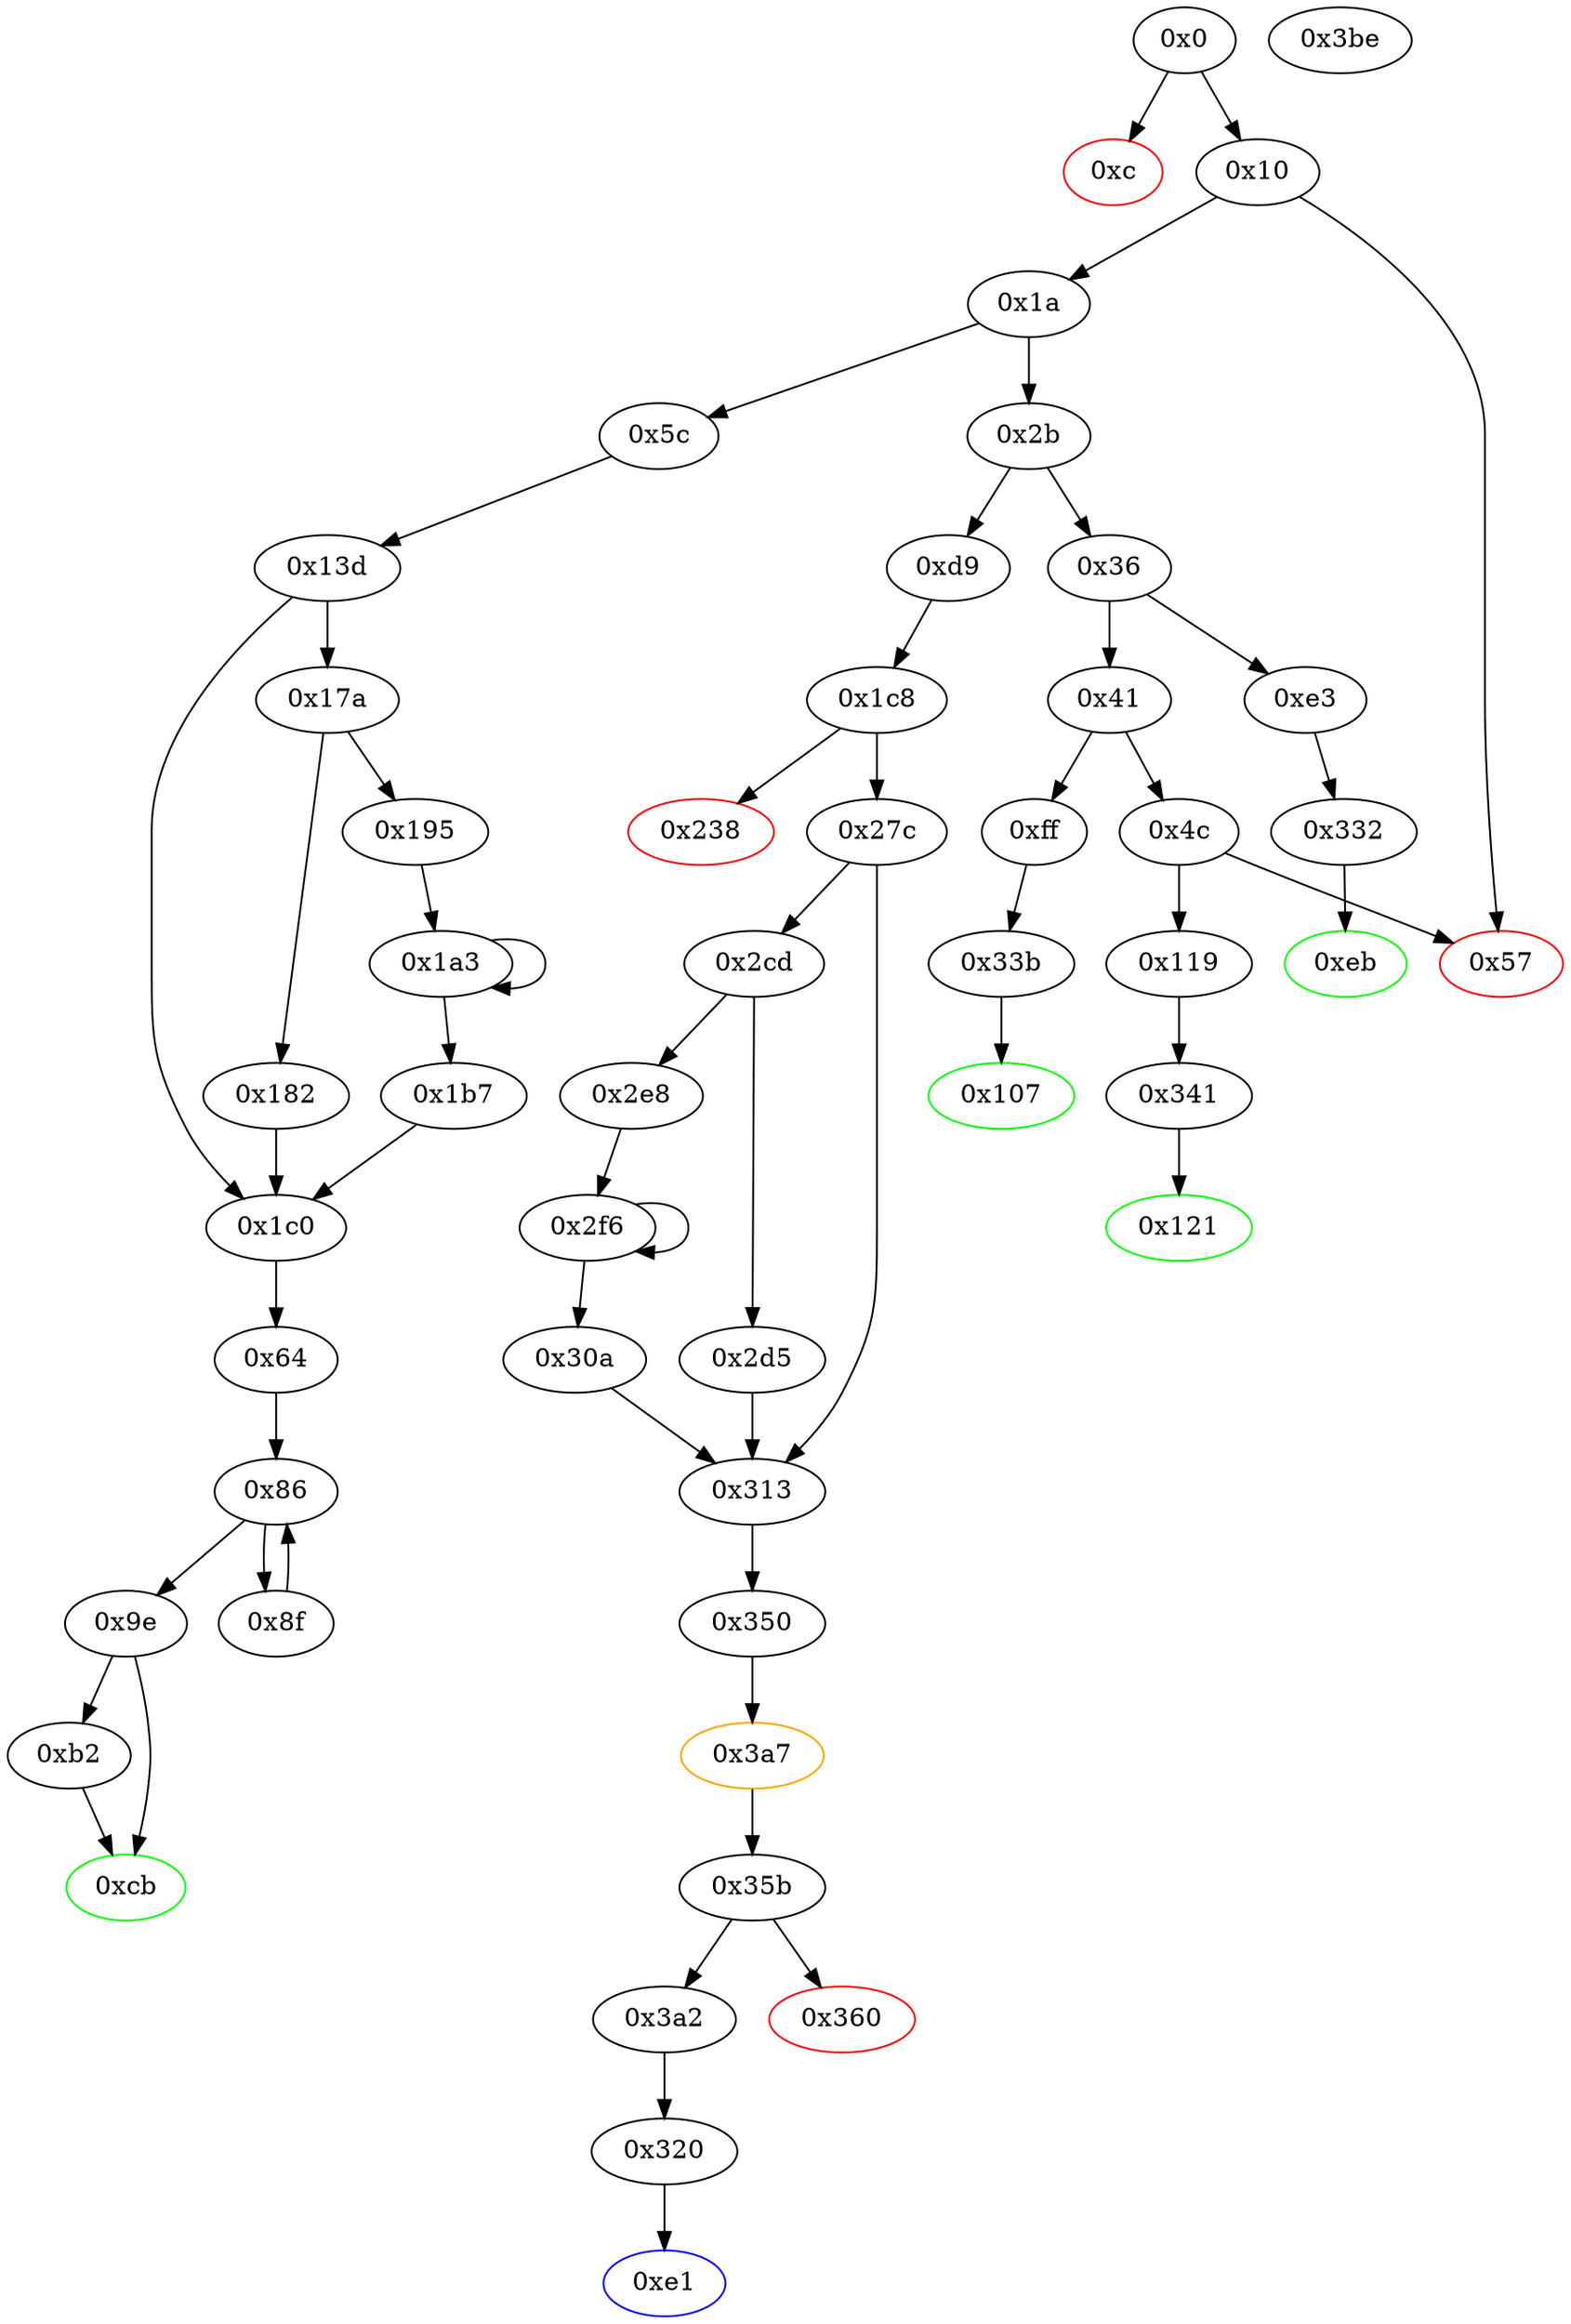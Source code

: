 digraph "" {
"0xe1" [color=blue, fillcolor=white, id="0xe1", style=filled, tooltip="Block 0xe1\n[0xe1:0xe2]\n---\nPredecessors: [0x320]\nSuccessors: []\n---\n0xe1 JUMPDEST\n0xe2 STOP\n---\n0xe1: JUMPDEST \n0xe2: STOP \n---\nEntry stack: [V13]\nStack pops: 0\nStack additions: []\nExit stack: [V13]\n\nDef sites:\nV13: {0x1a.0x1f}\n"];
"0x57" [color=red, fillcolor=white, id="0x57", style=filled, tooltip="Block 0x57\n[0x57:0x5b]\n---\nPredecessors: [0x10, 0x4c]\nSuccessors: []\n---\n0x57 JUMPDEST\n0x58 PUSH1 0x0\n0x5a DUP1\n0x5b REVERT\n---\n0x57: JUMPDEST \n0x58: V29 = 0x0\n0x5b: REVERT 0x0 0x0\n---\nEntry stack: [V13]\nStack pops: 0\nStack additions: []\nExit stack: [V13]\n\nDef sites:\nV13: {0x1a.0x1f}\n"];
"0xe3" [fillcolor=white, id="0xe3", style=filled, tooltip="Block 0xe3\n[0xe3:0xea]\n---\nPredecessors: [0x36]\nSuccessors: [0x332]\n---\n0xe3 JUMPDEST\n0xe4 PUSH2 0xeb\n0xe7 PUSH2 0x332\n0xea JUMP\n---\n0xe3: JUMPDEST \n0xe4: V72 = 0xeb\n0xe7: V73 = 0x332\n0xea: JUMP 0x332\n---\nEntry stack: [V13]\nStack pops: 0\nStack additions: [0xeb]\nExit stack: [V13, 0xeb]\n\nDef sites:\nV13: {0x1a.0x1f}\n"];
"0x35b" [fillcolor=white, id="0x35b", style=filled, tooltip="Block 0x35b\n[0x35b:0x35f]\n---\nPredecessors: [0x3a7]\nSuccessors: [0x360, 0x3a2]\n---\n0x35b JUMPDEST\n0x35c PUSH2 0x3a2\n0x35f JUMPI\n---\n0x35b: JUMPDEST \n0x35c: V299 = 0x3a2\n0x35f: JUMPI 0x3a2 V326\n---\nEntry stack: [V13, 0xe1, V162, V164, V156, 0x320, V243, V219, V274, V326]\nStack pops: 1\nStack additions: []\nExit stack: [V13, 0xe1, V162, V164, V156, 0x320, V243, V219, V274]\n\nDef sites:\nV13: {0x1a.0x1f}\n0xe1: {0xd9.0xda}\nV162: {0x1c8.0x1e1}\nV164: {0x1c8.0x1e5}\nV156: {0x1c8.0x1cd}\n0x320: {0x27c.0x2b1}\nV243: {0x27c.0x2bd}\nV219: {0x27c.0x287}\nV274: {0x313.0x31b}\nV326: {0x3a7.0x3b6}\n"];
"0x238" [color=red, fillcolor=white, id="0x238", style=filled, tooltip="Block 0x238\n[0x238:0x27b]\n---\nPredecessors: [0x1c8]\nSuccessors: []\n---\n0x238 PUSH1 0x40\n0x23a DUP1\n0x23b MLOAD\n0x23c PUSH3 0x461bcd\n0x240 PUSH1 0xe5\n0x242 SHL\n0x243 DUP2\n0x244 MSTORE\n0x245 PUSH1 0x20\n0x247 PUSH1 0x4\n0x249 DUP3\n0x24a ADD\n0x24b MSTORE\n0x24c PUSH1 0x15\n0x24e PUSH1 0x24\n0x250 DUP3\n0x251 ADD\n0x252 MSTORE\n0x253 PUSH21 0x191ccb5cdc195b1b0b585b1c9958591e4b58d85cdd\n0x269 PUSH1 0x5a\n0x26b SHL\n0x26c PUSH1 0x44\n0x26e DUP3\n0x26f ADD\n0x270 MSTORE\n0x271 SWAP1\n0x272 MLOAD\n0x273 SWAP1\n0x274 DUP2\n0x275 SWAP1\n0x276 SUB\n0x277 PUSH1 0x64\n0x279 ADD\n0x27a SWAP1\n0x27b REVERT\n---\n0x238: V194 = 0x40\n0x23b: V195 = M[0x40]\n0x23c: V196 = 0x461bcd\n0x240: V197 = 0xe5\n0x242: V198 = SHL 0xe5 0x461bcd\n0x244: M[V195] = 0x8c379a000000000000000000000000000000000000000000000000000000000\n0x245: V199 = 0x20\n0x247: V200 = 0x4\n0x24a: V201 = ADD V195 0x4\n0x24b: M[V201] = 0x20\n0x24c: V202 = 0x15\n0x24e: V203 = 0x24\n0x251: V204 = ADD V195 0x24\n0x252: M[V204] = 0x15\n0x253: V205 = 0x191ccb5cdc195b1b0b585b1c9958591e4b58d85cdd\n0x269: V206 = 0x5a\n0x26b: V207 = SHL 0x5a 0x191ccb5cdc195b1b0b585b1c9958591e4b58d85cdd\n0x26c: V208 = 0x44\n0x26f: V209 = ADD V195 0x44\n0x270: M[V209] = 0x64732d7370656c6c2d616c72656164792d636173740000000000000000000000\n0x272: V210 = M[0x40]\n0x276: V211 = SUB V195 V210\n0x277: V212 = 0x64\n0x279: V213 = ADD 0x64 V211\n0x27b: REVERT V210 V213\n---\nEntry stack: [V13, 0xe1, V162, V164, V156]\nStack pops: 0\nStack additions: []\nExit stack: [V13, 0xe1, V162, V164, V156]\n\nDef sites:\nV13: {0x1a.0x1f}\n0xe1: {0xd9.0xda}\nV162: {0x1c8.0x1e1}\nV164: {0x1c8.0x1e5}\nV156: {0x1c8.0x1cd}\n"];
"0x36" [fillcolor=white, id="0x36", style=filled, tooltip="Block 0x36\n[0x36:0x40]\n---\nPredecessors: [0x2b]\nSuccessors: [0x41, 0xe3]\n---\n0x36 DUP1\n0x37 PUSH4 0xae8421e1\n0x3c EQ\n0x3d PUSH2 0xe3\n0x40 JUMPI\n---\n0x37: V20 = 0xae8421e1\n0x3c: V21 = EQ 0xae8421e1 V13\n0x3d: V22 = 0xe3\n0x40: JUMPI 0xe3 V21\n---\nEntry stack: [V13]\nStack pops: 1\nStack additions: [S0]\nExit stack: [V13]\n\nDef sites:\nV13: {0x1a.0x1f}\n"];
"0x195" [fillcolor=white, id="0x195", style=filled, tooltip="Block 0x195\n[0x195:0x1a2]\n---\nPredecessors: [0x17a]\nSuccessors: [0x1a3]\n---\n0x195 JUMPDEST\n0x196 DUP3\n0x197 ADD\n0x198 SWAP2\n0x199 SWAP1\n0x19a PUSH1 0x0\n0x19c MSTORE\n0x19d PUSH1 0x20\n0x19f PUSH1 0x0\n0x1a1 SHA3\n0x1a2 SWAP1\n---\n0x195: JUMPDEST \n0x197: V138 = ADD V125 V118\n0x19a: V139 = 0x0\n0x19c: M[0x0] = 0x2\n0x19d: V140 = 0x20\n0x19f: V141 = 0x0\n0x1a1: V142 = SHA3 0x0 0x20\n---\nEntry stack: [V13, 0x64, V107, 0x2, V118, V125, 0x2, V118]\nStack pops: 3\nStack additions: [V138, V142, S2]\nExit stack: [V13, 0x64, V107, 0x2, V118, V138, V142, V125]\n\nDef sites:\nV13: {0x1a.0x1f}\n0x64: {0x5c.0x5d}\nV107: {0x13d.0x145}\n0x2: {0x13d.0x13e}\nV118: {0x13d.0x15a}\nV125: {0x13d.0x171}\n0x2: {0x13d.0x13e}\nV118: {0x13d.0x15a}\n"];
"0x3a2" [fillcolor=white, id="0x3a2", style=filled, tooltip="Block 0x3a2\n[0x3a2:0x3a6]\n---\nPredecessors: [0x35b]\nSuccessors: [0x320]\n---\n0x3a2 JUMPDEST\n0x3a3 POP\n0x3a4 POP\n0x3a5 POP\n0x3a6 JUMP\n---\n0x3a2: JUMPDEST \n0x3a6: JUMP 0x320\n---\nEntry stack: [V13, 0xe1, V162, V164, V156, 0x320, V243, V219, V274]\nStack pops: 4\nStack additions: []\nExit stack: [V13, 0xe1, V162, V164, V156]\n\nDef sites:\nV13: {0x1a.0x1f}\n0xe1: {0xd9.0xda}\nV162: {0x1c8.0x1e1}\nV164: {0x1c8.0x1e5}\nV156: {0x1c8.0x1cd}\n0x320: {0x27c.0x2b1}\nV243: {0x27c.0x2bd}\nV219: {0x27c.0x287}\nV274: {0x313.0x31b}\n"];
"0x3be" [fillcolor=white, id="0x3be", style=filled, tooltip="Block 0x3be\n[0x3be:0x3f2]\n---\nPredecessors: []\nSuccessors: []\n---\n0x3be INVALID\n0x3bf LOG2\n0x3c0 PUSH6 0x627a7a723158\n0x3c7 SHA3\n0x3c8 PUSH30 0x6a90177c45376ceb60e59fb4429bb232dc18993b603a5eb88fa709790807\n0x3e7 MISSING 0xc1\n0x3e8 PUSH5 0x736f6c6343\n0x3ee STOP\n0x3ef SDIV\n0x3f0 SIGNEXTEND\n0x3f1 STOP\n0x3f2 ORIGIN\n---\n0x3be: INVALID \n0x3bf: LOG S0 S1 S2 S3\n0x3c0: V327 = 0x627a7a723158\n0x3c7: V328 = SHA3 0x627a7a723158 S4\n0x3c8: V329 = 0x6a90177c45376ceb60e59fb4429bb232dc18993b603a5eb88fa709790807\n0x3e7: MISSING 0xc1\n0x3e8: V330 = 0x736f6c6343\n0x3ee: STOP \n0x3ef: V331 = SDIV S0 S1\n0x3f0: V332 = SIGNEXTEND V331 S2\n0x3f1: STOP \n0x3f2: V333 = ORIGIN\n---\nEntry stack: []\nStack pops: 0\nStack additions: [0x6a90177c45376ceb60e59fb4429bb232dc18993b603a5eb88fa709790807, V328, 0x736f6c6343, V332, V333]\nExit stack: []\n\nDef sites:\n"];
"0x1c8" [fillcolor=white, id="0x1c8", style=filled, tooltip="Block 0x1c8\n[0x1c8:0x237]\n---\nPredecessors: [0xd9]\nSuccessors: [0x238, 0x27c]\n---\n0x1c8 JUMPDEST\n0x1c9 PUSH1 0x40\n0x1cb DUP1\n0x1cc MLOAD\n0x1cd CALLVALUE\n0x1ce DUP1\n0x1cf DUP3\n0x1d0 MSTORE\n0x1d1 PUSH1 0x20\n0x1d3 DUP3\n0x1d4 ADD\n0x1d5 DUP4\n0x1d6 DUP2\n0x1d7 MSTORE\n0x1d8 CALLDATASIZE\n0x1d9 SWAP4\n0x1da DUP4\n0x1db ADD\n0x1dc DUP5\n0x1dd SWAP1\n0x1de MSTORE\n0x1df PUSH1 0x4\n0x1e1 CALLDATALOAD\n0x1e2 SWAP4\n0x1e3 PUSH1 0x24\n0x1e5 CALLDATALOAD\n0x1e6 SWAP4\n0x1e7 DUP5\n0x1e8 SWAP3\n0x1e9 DUP7\n0x1ea SWAP3\n0x1eb CALLER\n0x1ec SWAP3\n0x1ed PUSH1 0x0\n0x1ef DUP1\n0x1f0 CALLDATALOAD\n0x1f1 PUSH1 0x1\n0x1f3 PUSH1 0x1\n0x1f5 PUSH1 0xe0\n0x1f7 SHL\n0x1f8 SUB\n0x1f9 NOT\n0x1fa AND\n0x1fb SWAP4\n0x1fc DUP9\n0x1fd SWAP4\n0x1fe SWAP2\n0x1ff SWAP3\n0x200 SWAP1\n0x201 PUSH1 0x60\n0x203 DUP3\n0x204 ADD\n0x205 DUP5\n0x206 DUP5\n0x207 DUP1\n0x208 DUP3\n0x209 DUP5\n0x20a CALLDATACOPY\n0x20b PUSH1 0x0\n0x20d DUP4\n0x20e DUP3\n0x20f ADD\n0x210 MSTORE\n0x211 PUSH1 0x40\n0x213 MLOAD\n0x214 PUSH1 0x1f\n0x216 SWAP1\n0x217 SWAP2\n0x218 ADD\n0x219 PUSH1 0x1f\n0x21b NOT\n0x21c AND\n0x21d SWAP1\n0x21e SWAP3\n0x21f ADD\n0x220 DUP3\n0x221 SWAP1\n0x222 SUB\n0x223 SWAP7\n0x224 POP\n0x225 SWAP1\n0x226 SWAP5\n0x227 POP\n0x228 POP\n0x229 POP\n0x22a POP\n0x22b POP\n0x22c LOG4\n0x22d PUSH1 0x3\n0x22f SLOAD\n0x230 PUSH1 0xff\n0x232 AND\n0x233 ISZERO\n0x234 PUSH2 0x27c\n0x237 JUMPI\n---\n0x1c8: JUMPDEST \n0x1c9: V154 = 0x40\n0x1cc: V155 = M[0x40]\n0x1cd: V156 = CALLVALUE\n0x1d0: M[V155] = V156\n0x1d1: V157 = 0x20\n0x1d4: V158 = ADD V155 0x20\n0x1d7: M[V158] = 0x40\n0x1d8: V159 = CALLDATASIZE\n0x1db: V160 = ADD V155 0x40\n0x1de: M[V160] = V159\n0x1df: V161 = 0x4\n0x1e1: V162 = CALLDATALOAD 0x4\n0x1e3: V163 = 0x24\n0x1e5: V164 = CALLDATALOAD 0x24\n0x1eb: V165 = CALLER\n0x1ed: V166 = 0x0\n0x1f0: V167 = CALLDATALOAD 0x0\n0x1f1: V168 = 0x1\n0x1f3: V169 = 0x1\n0x1f5: V170 = 0xe0\n0x1f7: V171 = SHL 0xe0 0x1\n0x1f8: V172 = SUB 0x100000000000000000000000000000000000000000000000000000000 0x1\n0x1f9: V173 = NOT 0xffffffffffffffffffffffffffffffffffffffffffffffffffffffff\n0x1fa: V174 = AND 0xffffffff00000000000000000000000000000000000000000000000000000000 V167\n0x201: V175 = 0x60\n0x204: V176 = ADD V155 0x60\n0x20a: CALLDATACOPY V176 0x0 V159\n0x20b: V177 = 0x0\n0x20f: V178 = ADD V159 V176\n0x210: M[V178] = 0x0\n0x211: V179 = 0x40\n0x213: V180 = M[0x40]\n0x214: V181 = 0x1f\n0x218: V182 = ADD V159 0x1f\n0x219: V183 = 0x1f\n0x21b: V184 = NOT 0x1f\n0x21c: V185 = AND 0xffffffffffffffffffffffffffffffffffffffffffffffffffffffffffffffe0 V182\n0x21f: V186 = ADD V176 V185\n0x222: V187 = SUB V186 V180\n0x22c: LOG V180 V187 V174 V165 V162 V164\n0x22d: V188 = 0x3\n0x22f: V189 = S[0x3]\n0x230: V190 = 0xff\n0x232: V191 = AND 0xff V189\n0x233: V192 = ISZERO V191\n0x234: V193 = 0x27c\n0x237: JUMPI 0x27c V192\n---\nEntry stack: [V13, 0xe1]\nStack pops: 0\nStack additions: [V162, V164, V156]\nExit stack: [V13, 0xe1, V162, V164, V156]\n\nDef sites:\nV13: {0x1a.0x1f}\n0xe1: {0xd9.0xda}\n"];
"0x4c" [fillcolor=white, id="0x4c", style=filled, tooltip="Block 0x4c\n[0x4c:0x56]\n---\nPredecessors: [0x41]\nSuccessors: [0x57, 0x119]\n---\n0x4c DUP1\n0x4d PUSH4 0xc5c0db08\n0x52 EQ\n0x53 PUSH2 0x119\n0x56 JUMPI\n---\n0x4d: V26 = 0xc5c0db08\n0x52: V27 = EQ 0xc5c0db08 V13\n0x53: V28 = 0x119\n0x56: JUMPI 0x119 V27\n---\nEntry stack: [V13]\nStack pops: 1\nStack additions: [S0]\nExit stack: [V13]\n\nDef sites:\nV13: {0x1a.0x1f}\n"];
"0x2b" [fillcolor=white, id="0x2b", style=filled, tooltip="Block 0x2b\n[0x2b:0x35]\n---\nPredecessors: [0x1a]\nSuccessors: [0x36, 0xd9]\n---\n0x2b DUP1\n0x2c PUSH4 0x96d373e5\n0x31 EQ\n0x32 PUSH2 0xd9\n0x35 JUMPI\n---\n0x2c: V17 = 0x96d373e5\n0x31: V18 = EQ 0x96d373e5 V13\n0x32: V19 = 0xd9\n0x35: JUMPI 0xd9 V18\n---\nEntry stack: [V13]\nStack pops: 1\nStack additions: [S0]\nExit stack: [V13]\n\nDef sites:\nV13: {0x1a.0x1f}\n"];
"0x9e" [fillcolor=white, id="0x9e", style=filled, tooltip="Block 0x9e\n[0x9e:0xb1]\n---\nPredecessors: [0x86]\nSuccessors: [0xb2, 0xcb]\n---\n0x9e JUMPDEST\n0x9f POP\n0xa0 POP\n0xa1 POP\n0xa2 POP\n0xa3 SWAP1\n0xa4 POP\n0xa5 SWAP1\n0xa6 DUP2\n0xa7 ADD\n0xa8 SWAP1\n0xa9 PUSH1 0x1f\n0xab AND\n0xac DUP1\n0xad ISZERO\n0xae PUSH2 0xcb\n0xb1 JUMPI\n---\n0x9e: JUMPDEST \n0xa7: V50 = ADD V37 V38\n0xa9: V51 = 0x1f\n0xab: V52 = AND 0x1f V37\n0xad: V53 = ISZERO V52\n0xae: V54 = 0xcb\n0xb1: JUMPI 0xcb V53\n---\nEntry stack: [V13, 0x64, V107, V33, V33, V38, V39, V37, V37, V38, V39, S0]\nStack pops: 7\nStack additions: [V50, V52]\nExit stack: [V13, 0x64, V107, V33, V33, V50, V52]\n\nDef sites:\nV13: {0x1a.0x1f}\n0x64: {0x5c.0x5d}\nV107: {0x13d.0x145}\nV33: {0x64.0x68}\nV33: {0x64.0x68}\nV38: {0x64.0x7c}\nV39: {0x64.0x7f}\nV37: {0x64.0x75}\nV37: {0x64.0x75}\nV38: {0x64.0x7c}\nV39: {0x64.0x7f}\nS0: {0x64.0x84, 0x8f.0x99}\n"];
"0x5c" [fillcolor=white, id="0x5c", style=filled, tooltip="Block 0x5c\n[0x5c:0x63]\n---\nPredecessors: [0x1a]\nSuccessors: [0x13d]\n---\n0x5c JUMPDEST\n0x5d PUSH2 0x64\n0x60 PUSH2 0x13d\n0x63 JUMP\n---\n0x5c: JUMPDEST \n0x5d: V30 = 0x64\n0x60: V31 = 0x13d\n0x63: JUMP 0x13d\n---\nEntry stack: [V13]\nStack pops: 0\nStack additions: [0x64]\nExit stack: [V13, 0x64]\n\nDef sites:\nV13: {0x1a.0x1f}\n"];
"0x17a" [fillcolor=white, id="0x17a", style=filled, tooltip="Block 0x17a\n[0x17a:0x181]\n---\nPredecessors: [0x13d]\nSuccessors: [0x182, 0x195]\n---\n0x17a DUP1\n0x17b PUSH1 0x1f\n0x17d LT\n0x17e PUSH2 0x195\n0x181 JUMPI\n---\n0x17b: V128 = 0x1f\n0x17d: V129 = LT 0x1f V118\n0x17e: V130 = 0x195\n0x181: JUMPI 0x195 V129\n---\nEntry stack: [V13, 0x64, V107, 0x2, V118, V125, 0x2, V118]\nStack pops: 1\nStack additions: [S0]\nExit stack: [V13, 0x64, V107, 0x2, V118, V125, 0x2, V118]\n\nDef sites:\nV13: {0x1a.0x1f}\n0x64: {0x5c.0x5d}\nV107: {0x13d.0x145}\n0x2: {0x13d.0x13e}\nV118: {0x13d.0x15a}\nV125: {0x13d.0x171}\n0x2: {0x13d.0x13e}\nV118: {0x13d.0x15a}\n"];
"0x2cd" [fillcolor=white, id="0x2cd", style=filled, tooltip="Block 0x2cd\n[0x2cd:0x2d4]\n---\nPredecessors: [0x27c]\nSuccessors: [0x2d5, 0x2e8]\n---\n0x2cd DUP1\n0x2ce PUSH1 0x1f\n0x2d0 LT\n0x2d1 PUSH2 0x2e8\n0x2d4 JUMPI\n---\n0x2ce: V247 = 0x1f\n0x2d0: V248 = LT 0x1f V231\n0x2d1: V249 = 0x2e8\n0x2d4: JUMPI 0x2e8 V248\n---\nEntry stack: [V13, 0xe1, V162, V164, V156, 0x320, V243, V219, 0x2, V231, V244, 0x2, V231]\nStack pops: 1\nStack additions: [S0]\nExit stack: [V13, 0xe1, V162, V164, V156, 0x320, V243, V219, 0x2, V231, V244, 0x2, V231]\n\nDef sites:\nV13: {0x1a.0x1f}\n0xe1: {0xd9.0xda}\nV162: {0x1c8.0x1e1}\nV164: {0x1c8.0x1e5}\nV156: {0x1c8.0x1cd}\n0x320: {0x27c.0x2b1}\nV243: {0x27c.0x2bd}\nV219: {0x27c.0x287}\n0x2: {0x27c.0x280}\nV231: {0x27c.0x29e}\nV244: {0x27c.0x2c4}\n0x2: {0x27c.0x280}\nV231: {0x27c.0x29e}\n"];
"0x320" [fillcolor=white, id="0x320", style=filled, tooltip="Block 0x320\n[0x320:0x331]\n---\nPredecessors: [0x3a2]\nSuccessors: [0xe1]\n---\n0x320 JUMPDEST\n0x321 POP\n0x322 POP\n0x323 PUSH1 0x3\n0x325 DUP1\n0x326 SLOAD\n0x327 PUSH1 0xff\n0x329 NOT\n0x32a AND\n0x32b PUSH1 0x1\n0x32d OR\n0x32e SWAP1\n0x32f SSTORE\n0x330 POP\n0x331 JUMP\n---\n0x320: JUMPDEST \n0x323: V276 = 0x3\n0x326: V277 = S[0x3]\n0x327: V278 = 0xff\n0x329: V279 = NOT 0xff\n0x32a: V280 = AND 0xffffffffffffffffffffffffffffffffffffffffffffffffffffffffffffff00 V277\n0x32b: V281 = 0x1\n0x32d: V282 = OR 0x1 V280\n0x32f: S[0x3] = V282\n0x331: JUMP 0xe1\n---\nEntry stack: [V13, 0xe1, V162, V164, V156]\nStack pops: 4\nStack additions: []\nExit stack: [V13]\n\nDef sites:\nV13: {0x1a.0x1f}\n0xe1: {0xd9.0xda}\nV162: {0x1c8.0x1e1}\nV164: {0x1c8.0x1e5}\nV156: {0x1c8.0x1cd}\n"];
"0x1c0" [fillcolor=white, id="0x1c0", style=filled, tooltip="Block 0x1c0\n[0x1c0:0x1c7]\n---\nPredecessors: [0x13d, 0x182, 0x1b7]\nSuccessors: [0x64]\n---\n0x1c0 JUMPDEST\n0x1c1 POP\n0x1c2 POP\n0x1c3 POP\n0x1c4 POP\n0x1c5 POP\n0x1c6 DUP2\n0x1c7 JUMP\n---\n0x1c0: JUMPDEST \n0x1c7: JUMP 0x64\n---\nEntry stack: [V13, 0x64, V107, 0x2, V118, S2, S1, S0]\nStack pops: 7\nStack additions: [S6, S5]\nExit stack: [V13, 0x64, V107]\n\nDef sites:\nV13: {0x1a.0x1f}\n0x64: {0x5c.0x5d}\nV107: {0x13d.0x145}\n0x2: {0x13d.0x13e}\nV118: {0x13d.0x15a}\nS2: {0x182.0x18f, 0x13d.0x171, 0x1b7.0x1be}\nS1: {0x1a3.0x1ab, 0x13d.0x13e}\nS0: {0x13d.0x15a, 0x195.0x197}\n"];
"0x41" [fillcolor=white, id="0x41", style=filled, tooltip="Block 0x41\n[0x41:0x4b]\n---\nPredecessors: [0x36]\nSuccessors: [0x4c, 0xff]\n---\n0x41 DUP1\n0x42 PUSH4 0xbdb001a7\n0x47 EQ\n0x48 PUSH2 0xff\n0x4b JUMPI\n---\n0x42: V23 = 0xbdb001a7\n0x47: V24 = EQ 0xbdb001a7 V13\n0x48: V25 = 0xff\n0x4b: JUMPI 0xff V24\n---\nEntry stack: [V13]\nStack pops: 1\nStack additions: [S0]\nExit stack: [V13]\n\nDef sites:\nV13: {0x1a.0x1f}\n"];
"0x313" [fillcolor=white, id="0x313", style=filled, tooltip="Block 0x313\n[0x313:0x31f]\n---\nPredecessors: [0x27c, 0x2d5, 0x30a]\nSuccessors: [0x350]\n---\n0x313 JUMPDEST\n0x314 POP\n0x315 POP\n0x316 POP\n0x317 POP\n0x318 POP\n0x319 PUSH1 0x1\n0x31b SLOAD\n0x31c PUSH2 0x350\n0x31f JUMP\n---\n0x313: JUMPDEST \n0x319: V273 = 0x1\n0x31b: V274 = S[0x1]\n0x31c: V275 = 0x350\n0x31f: JUMP 0x350\n---\nEntry stack: [V13, 0xe1, V162, V164, V156, 0x320, V243, V219, 0x2, V231, S2, S1, S0]\nStack pops: 5\nStack additions: [V274]\nExit stack: [V13, 0xe1, V162, V164, V156, 0x320, V243, V219, V274]\n\nDef sites:\nV13: {0x1a.0x1f}\n0xe1: {0xd9.0xda}\nV162: {0x1c8.0x1e1}\nV164: {0x1c8.0x1e5}\nV156: {0x1c8.0x1cd}\n0x320: {0x27c.0x2b1}\nV243: {0x27c.0x2bd}\nV219: {0x27c.0x287}\n0x2: {0x27c.0x280}\nV231: {0x27c.0x29e}\nS2: {0x30a.0x311, 0x2d5.0x2e2, 0x27c.0x2c4}\nS1: {0x27c.0x280, 0x2f6.0x2fe}\nS0: {0x2e8.0x2ea, 0x27c.0x29e}\n"];
"0x0" [fillcolor=white, id="0x0", style=filled, tooltip="Block 0x0\n[0x0:0xb]\n---\nPredecessors: []\nSuccessors: [0xc, 0x10]\n---\n0x0 PUSH1 0x80\n0x2 PUSH1 0x40\n0x4 MSTORE\n0x5 CALLVALUE\n0x6 DUP1\n0x7 ISZERO\n0x8 PUSH2 0x10\n0xb JUMPI\n---\n0x0: V0 = 0x80\n0x2: V1 = 0x40\n0x4: M[0x40] = 0x80\n0x5: V2 = CALLVALUE\n0x7: V3 = ISZERO V2\n0x8: V4 = 0x10\n0xb: JUMPI 0x10 V3\n---\nEntry stack: []\nStack pops: 0\nStack additions: [V2]\nExit stack: [V2]\n\nDef sites:\n"];
"0x30a" [fillcolor=white, id="0x30a", style=filled, tooltip="Block 0x30a\n[0x30a:0x312]\n---\nPredecessors: [0x2f6]\nSuccessors: [0x313]\n---\n0x30a DUP3\n0x30b SWAP1\n0x30c SUB\n0x30d PUSH1 0x1f\n0x30f AND\n0x310 DUP3\n0x311 ADD\n0x312 SWAP2\n---\n0x30c: V269 = SUB V266 V257\n0x30d: V270 = 0x1f\n0x30f: V271 = AND 0x1f V269\n0x311: V272 = ADD V257 V271\n---\nEntry stack: [V13, 0xe1, V162, V164, V156, 0x320, V243, V219, 0x2, V231, V257, V264, V266]\nStack pops: 3\nStack additions: [V272, S1, S2]\nExit stack: [V13, 0xe1, V162, V164, V156, 0x320, V243, V219, 0x2, V231, V272, V264, V257]\n\nDef sites:\nV13: {0x1a.0x1f}\n0xe1: {0xd9.0xda}\nV162: {0x1c8.0x1e1}\nV164: {0x1c8.0x1e5}\nV156: {0x1c8.0x1cd}\n0x320: {0x27c.0x2b1}\nV243: {0x27c.0x2bd}\nV219: {0x27c.0x287}\n0x2: {0x27c.0x280}\nV231: {0x27c.0x29e}\nV257: {0x2e8.0x2ea}\nV264: {0x2f6.0x2fe}\nV266: {0x2f6.0x302}\n"];
"0x8f" [fillcolor=white, id="0x8f", style=filled, tooltip="Block 0x8f\n[0x8f:0x9d]\n---\nPredecessors: [0x86]\nSuccessors: [0x86]\n---\n0x8f DUP2\n0x90 DUP2\n0x91 ADD\n0x92 MLOAD\n0x93 DUP4\n0x94 DUP3\n0x95 ADD\n0x96 MSTORE\n0x97 PUSH1 0x20\n0x99 ADD\n0x9a PUSH2 0x86\n0x9d JUMP\n---\n0x91: V44 = ADD S0 V39\n0x92: V45 = M[V44]\n0x95: V46 = ADD S0 V38\n0x96: M[V46] = V45\n0x97: V47 = 0x20\n0x99: V48 = ADD 0x20 S0\n0x9a: V49 = 0x86\n0x9d: JUMP 0x86\n---\nEntry stack: [V13, 0x64, V107, V33, V33, V38, V39, V37, V37, V38, V39, S0]\nStack pops: 3\nStack additions: [S2, S1, V48]\nExit stack: [V13, 0x64, V107, V33, V33, V38, V39, V37, V37, V38, V39, V48]\n\nDef sites:\nV13: {0x1a.0x1f}\n0x64: {0x5c.0x5d}\nV107: {0x13d.0x145}\nV33: {0x64.0x68}\nV33: {0x64.0x68}\nV38: {0x64.0x7c}\nV39: {0x64.0x7f}\nV37: {0x64.0x75}\nV37: {0x64.0x75}\nV38: {0x64.0x7c}\nV39: {0x64.0x7f}\nS0: {0x64.0x84, 0x8f.0x99}\n"];
"0xcb" [color=green, fillcolor=white, id="0xcb", style=filled, tooltip="Block 0xcb\n[0xcb:0xd8]\n---\nPredecessors: [0x9e, 0xb2]\nSuccessors: []\n---\n0xcb JUMPDEST\n0xcc POP\n0xcd SWAP3\n0xce POP\n0xcf POP\n0xd0 POP\n0xd1 PUSH1 0x40\n0xd3 MLOAD\n0xd4 DUP1\n0xd5 SWAP2\n0xd6 SUB\n0xd7 SWAP1\n0xd8 RETURN\n---\n0xcb: JUMPDEST \n0xd1: V67 = 0x40\n0xd3: V68 = M[0x40]\n0xd6: V69 = SUB S1 V68\n0xd8: RETURN V68 V69\n---\nEntry stack: [V13, 0x64, V107, V33, V33, S1, V52]\nStack pops: 5\nStack additions: []\nExit stack: [V13, 0x64]\n\nDef sites:\nV13: {0x1a.0x1f}\n0x64: {0x5c.0x5d}\nV107: {0x13d.0x145}\nV33: {0x64.0x68}\nV33: {0x64.0x68}\nS1: {0xb2.0xc8, 0x9e.0xa7}\nV52: {0x9e.0xab}\n"];
"0x182" [fillcolor=white, id="0x182", style=filled, tooltip="Block 0x182\n[0x182:0x194]\n---\nPredecessors: [0x17a]\nSuccessors: [0x1c0]\n---\n0x182 PUSH2 0x100\n0x185 DUP1\n0x186 DUP4\n0x187 SLOAD\n0x188 DIV\n0x189 MUL\n0x18a DUP4\n0x18b MSTORE\n0x18c SWAP2\n0x18d PUSH1 0x20\n0x18f ADD\n0x190 SWAP2\n0x191 PUSH2 0x1c0\n0x194 JUMP\n---\n0x182: V131 = 0x100\n0x187: V132 = S[0x2]\n0x188: V133 = DIV V132 0x100\n0x189: V134 = MUL V133 0x100\n0x18b: M[V125] = V134\n0x18d: V135 = 0x20\n0x18f: V136 = ADD 0x20 V125\n0x191: V137 = 0x1c0\n0x194: JUMP 0x1c0\n---\nEntry stack: [V13, 0x64, V107, 0x2, V118, V125, 0x2, V118]\nStack pops: 3\nStack additions: [V136, S1, S0]\nExit stack: [V13, 0x64, V107, 0x2, V118, V136, 0x2, V118]\n\nDef sites:\nV13: {0x1a.0x1f}\n0x64: {0x5c.0x5d}\nV107: {0x13d.0x145}\n0x2: {0x13d.0x13e}\nV118: {0x13d.0x15a}\nV125: {0x13d.0x171}\n0x2: {0x13d.0x13e}\nV118: {0x13d.0x15a}\n"];
"0x64" [fillcolor=white, id="0x64", style=filled, tooltip="Block 0x64\n[0x64:0x85]\n---\nPredecessors: [0x1c0]\nSuccessors: [0x86]\n---\n0x64 JUMPDEST\n0x65 PUSH1 0x40\n0x67 DUP1\n0x68 MLOAD\n0x69 PUSH1 0x20\n0x6b DUP1\n0x6c DUP3\n0x6d MSTORE\n0x6e DUP4\n0x6f MLOAD\n0x70 DUP2\n0x71 DUP4\n0x72 ADD\n0x73 MSTORE\n0x74 DUP4\n0x75 MLOAD\n0x76 SWAP2\n0x77 SWAP3\n0x78 DUP4\n0x79 SWAP3\n0x7a SWAP1\n0x7b DUP4\n0x7c ADD\n0x7d SWAP2\n0x7e DUP6\n0x7f ADD\n0x80 SWAP1\n0x81 DUP1\n0x82 DUP4\n0x83 DUP4\n0x84 PUSH1 0x0\n---\n0x64: JUMPDEST \n0x65: V32 = 0x40\n0x68: V33 = M[0x40]\n0x69: V34 = 0x20\n0x6d: M[V33] = 0x20\n0x6f: V35 = M[V107]\n0x72: V36 = ADD V33 0x20\n0x73: M[V36] = V35\n0x75: V37 = M[V107]\n0x7c: V38 = ADD V33 0x40\n0x7f: V39 = ADD V107 0x20\n0x84: V40 = 0x0\n---\nEntry stack: [V13, 0x64, V107]\nStack pops: 1\nStack additions: [S0, V33, V33, V38, V39, V37, V37, V38, V39, 0x0]\nExit stack: [V13, 0x64, V107, V33, V33, V38, V39, V37, V37, V38, V39, 0x0]\n\nDef sites:\nV13: {0x1a.0x1f}\n0x64: {0x5c.0x5d}\nV107: {0x13d.0x145}\n"];
"0x119" [fillcolor=white, id="0x119", style=filled, tooltip="Block 0x119\n[0x119:0x120]\n---\nPredecessors: [0x4c]\nSuccessors: [0x341]\n---\n0x119 JUMPDEST\n0x11a PUSH2 0x121\n0x11d PUSH2 0x341\n0x120 JUMP\n---\n0x119: JUMPDEST \n0x11a: V90 = 0x121\n0x11d: V91 = 0x341\n0x120: JUMP 0x341\n---\nEntry stack: [V13]\nStack pops: 0\nStack additions: [0x121]\nExit stack: [V13, 0x121]\n\nDef sites:\nV13: {0x1a.0x1f}\n"];
"0x3a7" [color=orange, fillcolor=white, id="0x3a7", style=filled, tooltip="Block 0x3a7\n[0x3a7:0x3bd]\n---\nPredecessors: [0x350]\nSuccessors: [0x35b]\n---\n0x3a7 JUMPDEST\n0x3a8 PUSH1 0x0\n0x3aa DUP1\n0x3ab PUSH1 0x0\n0x3ad DUP5\n0x3ae MLOAD\n0x3af PUSH1 0x20\n0x3b1 DUP7\n0x3b2 ADD\n0x3b3 DUP6\n0x3b4 DUP9\n0x3b5 GAS\n0x3b6 CALL\n0x3b7 SWAP5\n0x3b8 SWAP4\n0x3b9 POP\n0x3ba POP\n0x3bb POP\n0x3bc POP\n0x3bd JUMP\n---\n0x3a7: JUMPDEST \n0x3a8: V320 = 0x0\n0x3ab: V321 = 0x0\n0x3ae: V322 = M[V219]\n0x3af: V323 = 0x20\n0x3b2: V324 = ADD V219 0x20\n0x3b5: V325 = GAS\n0x3b6: V326 = CALL V325 V243 V274 V324 V322 0x0 0x0\n0x3bd: JUMP 0x35b\n---\nEntry stack: [V13, 0xe1, V162, V164, V156, 0x320, V243, V219, V274, 0x35b, V243, V219, V274]\nStack pops: 4\nStack additions: [V326]\nExit stack: [V13, 0xe1, V162, V164, V156, 0x320, V243, V219, V274, V326]\n\nDef sites:\nV13: {0x1a.0x1f}\n0xe1: {0xd9.0xda}\nV162: {0x1c8.0x1e1}\nV164: {0x1c8.0x1e5}\nV156: {0x1c8.0x1cd}\n0x320: {0x27c.0x2b1}\nV243: {0x27c.0x2bd}\nV219: {0x27c.0x287}\nV274: {0x313.0x31b}\n0x35b: {0x350.0x351}\nV243: {0x27c.0x2bd}\nV219: {0x27c.0x287}\nV274: {0x313.0x31b}\n"];
"0x86" [fillcolor=white, id="0x86", style=filled, tooltip="Block 0x86\n[0x86:0x8e]\n---\nPredecessors: [0x64, 0x8f]\nSuccessors: [0x8f, 0x9e]\n---\n0x86 JUMPDEST\n0x87 DUP4\n0x88 DUP2\n0x89 LT\n0x8a ISZERO\n0x8b PUSH2 0x9e\n0x8e JUMPI\n---\n0x86: JUMPDEST \n0x89: V41 = LT S0 V37\n0x8a: V42 = ISZERO V41\n0x8b: V43 = 0x9e\n0x8e: JUMPI 0x9e V42\n---\nEntry stack: [V13, 0x64, V107, V33, V33, V38, V39, V37, V37, V38, V39, S0]\nStack pops: 4\nStack additions: [S3, S2, S1, S0]\nExit stack: [V13, 0x64, V107, V33, V33, V38, V39, V37, V37, V38, V39, S0]\n\nDef sites:\nV13: {0x1a.0x1f}\n0x64: {0x5c.0x5d}\nV107: {0x13d.0x145}\nV33: {0x64.0x68}\nV33: {0x64.0x68}\nV38: {0x64.0x7c}\nV39: {0x64.0x7f}\nV37: {0x64.0x75}\nV37: {0x64.0x75}\nV38: {0x64.0x7c}\nV39: {0x64.0x7f}\nS0: {0x64.0x84, 0x8f.0x99}\n"];
"0x33b" [fillcolor=white, id="0x33b", style=filled, tooltip="Block 0x33b\n[0x33b:0x340]\n---\nPredecessors: [0xff]\nSuccessors: [0x107]\n---\n0x33b JUMPDEST\n0x33c PUSH1 0x1\n0x33e SLOAD\n0x33f DUP2\n0x340 JUMP\n---\n0x33b: JUMPDEST \n0x33c: V287 = 0x1\n0x33e: V288 = S[0x1]\n0x340: JUMP 0x107\n---\nEntry stack: [V13, 0x107]\nStack pops: 1\nStack additions: [S0, V288]\nExit stack: [V13, 0x107, V288]\n\nDef sites:\nV13: {0x1a.0x1f}\n0x107: {0xff.0x100}\n"];
"0x121" [color=green, fillcolor=white, id="0x121", style=filled, tooltip="Block 0x121\n[0x121:0x13c]\n---\nPredecessors: [0x341]\nSuccessors: []\n---\n0x121 JUMPDEST\n0x122 PUSH1 0x40\n0x124 DUP1\n0x125 MLOAD\n0x126 PUSH1 0x1\n0x128 PUSH1 0x1\n0x12a PUSH1 0xa0\n0x12c SHL\n0x12d SUB\n0x12e SWAP1\n0x12f SWAP3\n0x130 AND\n0x131 DUP3\n0x132 MSTORE\n0x133 MLOAD\n0x134 SWAP1\n0x135 DUP2\n0x136 SWAP1\n0x137 SUB\n0x138 PUSH1 0x20\n0x13a ADD\n0x13b SWAP1\n0x13c RETURN\n---\n0x121: JUMPDEST \n0x122: V92 = 0x40\n0x125: V93 = M[0x40]\n0x126: V94 = 0x1\n0x128: V95 = 0x1\n0x12a: V96 = 0xa0\n0x12c: V97 = SHL 0xa0 0x1\n0x12d: V98 = SUB 0x10000000000000000000000000000000000000000 0x1\n0x130: V99 = AND V296 0xffffffffffffffffffffffffffffffffffffffff\n0x132: M[V93] = V99\n0x133: V100 = M[0x40]\n0x137: V101 = SUB V93 V100\n0x138: V102 = 0x20\n0x13a: V103 = ADD 0x20 V101\n0x13c: RETURN V100 V103\n---\nEntry stack: [V13, 0x121, V296]\nStack pops: 1\nStack additions: []\nExit stack: [V13, 0x121]\n\nDef sites:\nV13: {0x1a.0x1f}\n0x121: {0x119.0x11a}\nV296: {0x341.0x34d}\n"];
"0x107" [color=green, fillcolor=white, id="0x107", style=filled, tooltip="Block 0x107\n[0x107:0x118]\n---\nPredecessors: [0x33b]\nSuccessors: []\n---\n0x107 JUMPDEST\n0x108 PUSH1 0x40\n0x10a DUP1\n0x10b MLOAD\n0x10c SWAP2\n0x10d DUP3\n0x10e MSTORE\n0x10f MLOAD\n0x110 SWAP1\n0x111 DUP2\n0x112 SWAP1\n0x113 SUB\n0x114 PUSH1 0x20\n0x116 ADD\n0x117 SWAP1\n0x118 RETURN\n---\n0x107: JUMPDEST \n0x108: V84 = 0x40\n0x10b: V85 = M[0x40]\n0x10e: M[V85] = V288\n0x10f: V86 = M[0x40]\n0x113: V87 = SUB V85 V86\n0x114: V88 = 0x20\n0x116: V89 = ADD 0x20 V87\n0x118: RETURN V86 V89\n---\nEntry stack: [V13, 0x107, V288]\nStack pops: 1\nStack additions: []\nExit stack: [V13, 0x107]\n\nDef sites:\nV13: {0x1a.0x1f}\n0x107: {0xff.0x100}\nV288: {0x33b.0x33e}\n"];
"0xc" [color=red, fillcolor=white, id="0xc", style=filled, tooltip="Block 0xc\n[0xc:0xf]\n---\nPredecessors: [0x0]\nSuccessors: []\n---\n0xc PUSH1 0x0\n0xe DUP1\n0xf REVERT\n---\n0xc: V5 = 0x0\n0xf: REVERT 0x0 0x0\n---\nEntry stack: [V2]\nStack pops: 0\nStack additions: []\nExit stack: [V2]\n\nDef sites:\nV2: {0x0.0x5}\n"];
"0x332" [fillcolor=white, id="0x332", style=filled, tooltip="Block 0x332\n[0x332:0x33a]\n---\nPredecessors: [0xe3]\nSuccessors: [0xeb]\n---\n0x332 JUMPDEST\n0x333 PUSH1 0x3\n0x335 SLOAD\n0x336 PUSH1 0xff\n0x338 AND\n0x339 DUP2\n0x33a JUMP\n---\n0x332: JUMPDEST \n0x333: V283 = 0x3\n0x335: V284 = S[0x3]\n0x336: V285 = 0xff\n0x338: V286 = AND 0xff V284\n0x33a: JUMP 0xeb\n---\nEntry stack: [V13, 0xeb]\nStack pops: 1\nStack additions: [S0, V286]\nExit stack: [V13, 0xeb, V286]\n\nDef sites:\nV13: {0x1a.0x1f}\n0xeb: {0xe3.0xe4}\n"];
"0xff" [fillcolor=white, id="0xff", style=filled, tooltip="Block 0xff\n[0xff:0x106]\n---\nPredecessors: [0x41]\nSuccessors: [0x33b]\n---\n0xff JUMPDEST\n0x100 PUSH2 0x107\n0x103 PUSH2 0x33b\n0x106 JUMP\n---\n0xff: JUMPDEST \n0x100: V82 = 0x107\n0x103: V83 = 0x33b\n0x106: JUMP 0x33b\n---\nEntry stack: [V13]\nStack pops: 0\nStack additions: [0x107]\nExit stack: [V13, 0x107]\n\nDef sites:\nV13: {0x1a.0x1f}\n"];
"0x1b7" [fillcolor=white, id="0x1b7", style=filled, tooltip="Block 0x1b7\n[0x1b7:0x1bf]\n---\nPredecessors: [0x1a3]\nSuccessors: [0x1c0]\n---\n0x1b7 DUP3\n0x1b8 SWAP1\n0x1b9 SUB\n0x1ba PUSH1 0x1f\n0x1bc AND\n0x1bd DUP3\n0x1be ADD\n0x1bf SWAP2\n---\n0x1b9: V150 = SUB V147 V138\n0x1ba: V151 = 0x1f\n0x1bc: V152 = AND 0x1f V150\n0x1be: V153 = ADD V138 V152\n---\nEntry stack: [V13, 0x64, V107, 0x2, V118, V138, V145, V147]\nStack pops: 3\nStack additions: [V153, S1, S2]\nExit stack: [V13, 0x64, V107, 0x2, V118, V153, V145, V138]\n\nDef sites:\nV13: {0x1a.0x1f}\n0x64: {0x5c.0x5d}\nV107: {0x13d.0x145}\n0x2: {0x13d.0x13e}\nV118: {0x13d.0x15a}\nV138: {0x195.0x197}\nV145: {0x1a3.0x1ab}\nV147: {0x1a3.0x1af}\n"];
"0x341" [fillcolor=white, id="0x341", style=filled, tooltip="Block 0x341\n[0x341:0x34f]\n---\nPredecessors: [0x119]\nSuccessors: [0x121]\n---\n0x341 JUMPDEST\n0x342 PUSH1 0x0\n0x344 SLOAD\n0x345 PUSH1 0x1\n0x347 PUSH1 0x1\n0x349 PUSH1 0xa0\n0x34b SHL\n0x34c SUB\n0x34d AND\n0x34e DUP2\n0x34f JUMP\n---\n0x341: JUMPDEST \n0x342: V289 = 0x0\n0x344: V290 = S[0x0]\n0x345: V291 = 0x1\n0x347: V292 = 0x1\n0x349: V293 = 0xa0\n0x34b: V294 = SHL 0xa0 0x1\n0x34c: V295 = SUB 0x10000000000000000000000000000000000000000 0x1\n0x34d: V296 = AND 0xffffffffffffffffffffffffffffffffffffffff V290\n0x34f: JUMP 0x121\n---\nEntry stack: [V13, 0x121]\nStack pops: 1\nStack additions: [S0, V296]\nExit stack: [V13, 0x121, V296]\n\nDef sites:\nV13: {0x1a.0x1f}\n0x121: {0x119.0x11a}\n"];
"0x27c" [fillcolor=white, id="0x27c", style=filled, tooltip="Block 0x27c\n[0x27c:0x2cc]\n---\nPredecessors: [0x1c8]\nSuccessors: [0x2cd, 0x313]\n---\n0x27c JUMPDEST\n0x27d PUSH1 0x0\n0x27f SLOAD\n0x280 PUSH1 0x2\n0x282 DUP1\n0x283 SLOAD\n0x284 PUSH1 0x40\n0x286 DUP1\n0x287 MLOAD\n0x288 PUSH1 0x20\n0x28a PUSH1 0x1f\n0x28c PUSH1 0x0\n0x28e NOT\n0x28f PUSH1 0x1\n0x291 DUP7\n0x292 AND\n0x293 ISZERO\n0x294 PUSH2 0x100\n0x297 MUL\n0x298 ADD\n0x299 SWAP1\n0x29a SWAP5\n0x29b AND\n0x29c DUP6\n0x29d SWAP1\n0x29e DIV\n0x29f SWAP4\n0x2a0 DUP5\n0x2a1 ADD\n0x2a2 DUP2\n0x2a3 SWAP1\n0x2a4 DIV\n0x2a5 DUP2\n0x2a6 MUL\n0x2a7 DUP3\n0x2a8 ADD\n0x2a9 DUP2\n0x2aa ADD\n0x2ab SWAP1\n0x2ac SWAP3\n0x2ad MSTORE\n0x2ae DUP3\n0x2af DUP2\n0x2b0 MSTORE\n0x2b1 PUSH2 0x320\n0x2b4 SWAP5\n0x2b5 PUSH1 0x1\n0x2b7 PUSH1 0x1\n0x2b9 PUSH1 0xa0\n0x2bb SHL\n0x2bc SUB\n0x2bd AND\n0x2be SWAP4\n0x2bf SWAP1\n0x2c0 SWAP3\n0x2c1 SWAP1\n0x2c2 SWAP2\n0x2c3 DUP4\n0x2c4 ADD\n0x2c5 DUP3\n0x2c6 DUP3\n0x2c7 DUP1\n0x2c8 ISZERO\n0x2c9 PUSH2 0x313\n0x2cc JUMPI\n---\n0x27c: JUMPDEST \n0x27d: V214 = 0x0\n0x27f: V215 = S[0x0]\n0x280: V216 = 0x2\n0x283: V217 = S[0x2]\n0x284: V218 = 0x40\n0x287: V219 = M[0x40]\n0x288: V220 = 0x20\n0x28a: V221 = 0x1f\n0x28c: V222 = 0x0\n0x28e: V223 = NOT 0x0\n0x28f: V224 = 0x1\n0x292: V225 = AND V217 0x1\n0x293: V226 = ISZERO V225\n0x294: V227 = 0x100\n0x297: V228 = MUL 0x100 V226\n0x298: V229 = ADD V228 0xffffffffffffffffffffffffffffffffffffffffffffffffffffffffffffffff\n0x29b: V230 = AND V217 V229\n0x29e: V231 = DIV V230 0x2\n0x2a1: V232 = ADD V231 0x1f\n0x2a4: V233 = DIV V232 0x20\n0x2a6: V234 = MUL 0x20 V233\n0x2a8: V235 = ADD V219 V234\n0x2aa: V236 = ADD 0x20 V235\n0x2ad: M[0x40] = V236\n0x2b0: M[V219] = V231\n0x2b1: V237 = 0x320\n0x2b5: V238 = 0x1\n0x2b7: V239 = 0x1\n0x2b9: V240 = 0xa0\n0x2bb: V241 = SHL 0xa0 0x1\n0x2bc: V242 = SUB 0x10000000000000000000000000000000000000000 0x1\n0x2bd: V243 = AND 0xffffffffffffffffffffffffffffffffffffffff V215\n0x2c4: V244 = ADD V219 0x20\n0x2c8: V245 = ISZERO V231\n0x2c9: V246 = 0x313\n0x2cc: JUMPI 0x313 V245\n---\nEntry stack: [V13, 0xe1, V162, V164, V156]\nStack pops: 0\nStack additions: [0x320, V243, V219, 0x2, V231, V244, 0x2, V231]\nExit stack: [V13, 0xe1, V162, V164, V156, 0x320, V243, V219, 0x2, V231, V244, 0x2, V231]\n\nDef sites:\nV13: {0x1a.0x1f}\n0xe1: {0xd9.0xda}\nV162: {0x1c8.0x1e1}\nV164: {0x1c8.0x1e5}\nV156: {0x1c8.0x1cd}\n"];
"0xb2" [fillcolor=white, id="0xb2", style=filled, tooltip="Block 0xb2\n[0xb2:0xca]\n---\nPredecessors: [0x9e]\nSuccessors: [0xcb]\n---\n0xb2 DUP1\n0xb3 DUP3\n0xb4 SUB\n0xb5 DUP1\n0xb6 MLOAD\n0xb7 PUSH1 0x1\n0xb9 DUP4\n0xba PUSH1 0x20\n0xbc SUB\n0xbd PUSH2 0x100\n0xc0 EXP\n0xc1 SUB\n0xc2 NOT\n0xc3 AND\n0xc4 DUP2\n0xc5 MSTORE\n0xc6 PUSH1 0x20\n0xc8 ADD\n0xc9 SWAP2\n0xca POP\n---\n0xb4: V55 = SUB V50 V52\n0xb6: V56 = M[V55]\n0xb7: V57 = 0x1\n0xba: V58 = 0x20\n0xbc: V59 = SUB 0x20 V52\n0xbd: V60 = 0x100\n0xc0: V61 = EXP 0x100 V59\n0xc1: V62 = SUB V61 0x1\n0xc2: V63 = NOT V62\n0xc3: V64 = AND V63 V56\n0xc5: M[V55] = V64\n0xc6: V65 = 0x20\n0xc8: V66 = ADD 0x20 V55\n---\nEntry stack: [V13, 0x64, V107, V33, V33, V50, V52]\nStack pops: 2\nStack additions: [V66, S0]\nExit stack: [V13, 0x64, V107, V33, V33, V66, V52]\n\nDef sites:\nV13: {0x1a.0x1f}\n0x64: {0x5c.0x5d}\nV107: {0x13d.0x145}\nV33: {0x64.0x68}\nV33: {0x64.0x68}\nV50: {0x9e.0xa7}\nV52: {0x9e.0xab}\n"];
"0x2e8" [fillcolor=white, id="0x2e8", style=filled, tooltip="Block 0x2e8\n[0x2e8:0x2f5]\n---\nPredecessors: [0x2cd]\nSuccessors: [0x2f6]\n---\n0x2e8 JUMPDEST\n0x2e9 DUP3\n0x2ea ADD\n0x2eb SWAP2\n0x2ec SWAP1\n0x2ed PUSH1 0x0\n0x2ef MSTORE\n0x2f0 PUSH1 0x20\n0x2f2 PUSH1 0x0\n0x2f4 SHA3\n0x2f5 SWAP1\n---\n0x2e8: JUMPDEST \n0x2ea: V257 = ADD V244 V231\n0x2ed: V258 = 0x0\n0x2ef: M[0x0] = 0x2\n0x2f0: V259 = 0x20\n0x2f2: V260 = 0x0\n0x2f4: V261 = SHA3 0x0 0x20\n---\nEntry stack: [V13, 0xe1, V162, V164, V156, 0x320, V243, V219, 0x2, V231, V244, 0x2, V231]\nStack pops: 3\nStack additions: [V257, V261, S2]\nExit stack: [V13, 0xe1, V162, V164, V156, 0x320, V243, V219, 0x2, V231, V257, V261, V244]\n\nDef sites:\nV13: {0x1a.0x1f}\n0xe1: {0xd9.0xda}\nV162: {0x1c8.0x1e1}\nV164: {0x1c8.0x1e5}\nV156: {0x1c8.0x1cd}\n0x320: {0x27c.0x2b1}\nV243: {0x27c.0x2bd}\nV219: {0x27c.0x287}\n0x2: {0x27c.0x280}\nV231: {0x27c.0x29e}\nV244: {0x27c.0x2c4}\n0x2: {0x27c.0x280}\nV231: {0x27c.0x29e}\n"];
"0x1a" [fillcolor=white, id="0x1a", style=filled, tooltip="Block 0x1a\n[0x1a:0x2a]\n---\nPredecessors: [0x10]\nSuccessors: [0x2b, 0x5c]\n---\n0x1a PUSH1 0x0\n0x1c CALLDATALOAD\n0x1d PUSH1 0xe0\n0x1f SHR\n0x20 DUP1\n0x21 PUSH4 0x73d4a13a\n0x26 EQ\n0x27 PUSH2 0x5c\n0x2a JUMPI\n---\n0x1a: V10 = 0x0\n0x1c: V11 = CALLDATALOAD 0x0\n0x1d: V12 = 0xe0\n0x1f: V13 = SHR 0xe0 V11\n0x21: V14 = 0x73d4a13a\n0x26: V15 = EQ 0x73d4a13a V13\n0x27: V16 = 0x5c\n0x2a: JUMPI 0x5c V15\n---\nEntry stack: []\nStack pops: 0\nStack additions: [V13]\nExit stack: [V13]\n\nDef sites:\n"];
"0x2f6" [fillcolor=white, id="0x2f6", style=filled, tooltip="Block 0x2f6\n[0x2f6:0x309]\n---\nPredecessors: [0x2e8, 0x2f6]\nSuccessors: [0x2f6, 0x30a]\n---\n0x2f6 JUMPDEST\n0x2f7 DUP2\n0x2f8 SLOAD\n0x2f9 DUP2\n0x2fa MSTORE\n0x2fb SWAP1\n0x2fc PUSH1 0x1\n0x2fe ADD\n0x2ff SWAP1\n0x300 PUSH1 0x20\n0x302 ADD\n0x303 DUP1\n0x304 DUP4\n0x305 GT\n0x306 PUSH2 0x2f6\n0x309 JUMPI\n---\n0x2f6: JUMPDEST \n0x2f8: V262 = S[S1]\n0x2fa: M[S0] = V262\n0x2fc: V263 = 0x1\n0x2fe: V264 = ADD 0x1 S1\n0x300: V265 = 0x20\n0x302: V266 = ADD 0x20 S0\n0x305: V267 = GT V257 V266\n0x306: V268 = 0x2f6\n0x309: JUMPI 0x2f6 V267\n---\nEntry stack: [V13, 0xe1, V162, V164, V156, 0x320, V243, V219, 0x2, V231, V257, S1, S0]\nStack pops: 3\nStack additions: [S2, V264, V266]\nExit stack: [V13, 0xe1, V162, V164, V156, 0x320, V243, V219, 0x2, V231, V257, V264, V266]\n\nDef sites:\nV13: {0x1a.0x1f}\n0xe1: {0xd9.0xda}\nV162: {0x1c8.0x1e1}\nV164: {0x1c8.0x1e5}\nV156: {0x1c8.0x1cd}\n0x320: {0x27c.0x2b1}\nV243: {0x27c.0x2bd}\nV219: {0x27c.0x287}\n0x2: {0x27c.0x280}\nV231: {0x27c.0x29e}\nV257: {0x2e8.0x2ea}\nS1: {0x2e8.0x2f4, 0x2f6.0x2fe}\nS0: {0x27c.0x2c4, 0x2f6.0x302}\n"];
"0x2d5" [fillcolor=white, id="0x2d5", style=filled, tooltip="Block 0x2d5\n[0x2d5:0x2e7]\n---\nPredecessors: [0x2cd]\nSuccessors: [0x313]\n---\n0x2d5 PUSH2 0x100\n0x2d8 DUP1\n0x2d9 DUP4\n0x2da SLOAD\n0x2db DIV\n0x2dc MUL\n0x2dd DUP4\n0x2de MSTORE\n0x2df SWAP2\n0x2e0 PUSH1 0x20\n0x2e2 ADD\n0x2e3 SWAP2\n0x2e4 PUSH2 0x313\n0x2e7 JUMP\n---\n0x2d5: V250 = 0x100\n0x2da: V251 = S[0x2]\n0x2db: V252 = DIV V251 0x100\n0x2dc: V253 = MUL V252 0x100\n0x2de: M[V244] = V253\n0x2e0: V254 = 0x20\n0x2e2: V255 = ADD 0x20 V244\n0x2e4: V256 = 0x313\n0x2e7: JUMP 0x313\n---\nEntry stack: [V13, 0xe1, V162, V164, V156, 0x320, V243, V219, 0x2, V231, V244, 0x2, V231]\nStack pops: 3\nStack additions: [V255, S1, S0]\nExit stack: [V13, 0xe1, V162, V164, V156, 0x320, V243, V219, 0x2, V231, V255, 0x2, V231]\n\nDef sites:\nV13: {0x1a.0x1f}\n0xe1: {0xd9.0xda}\nV162: {0x1c8.0x1e1}\nV164: {0x1c8.0x1e5}\nV156: {0x1c8.0x1cd}\n0x320: {0x27c.0x2b1}\nV243: {0x27c.0x2bd}\nV219: {0x27c.0x287}\n0x2: {0x27c.0x280}\nV231: {0x27c.0x29e}\nV244: {0x27c.0x2c4}\n0x2: {0x27c.0x280}\nV231: {0x27c.0x29e}\n"];
"0x1a3" [fillcolor=white, id="0x1a3", style=filled, tooltip="Block 0x1a3\n[0x1a3:0x1b6]\n---\nPredecessors: [0x195, 0x1a3]\nSuccessors: [0x1a3, 0x1b7]\n---\n0x1a3 JUMPDEST\n0x1a4 DUP2\n0x1a5 SLOAD\n0x1a6 DUP2\n0x1a7 MSTORE\n0x1a8 SWAP1\n0x1a9 PUSH1 0x1\n0x1ab ADD\n0x1ac SWAP1\n0x1ad PUSH1 0x20\n0x1af ADD\n0x1b0 DUP1\n0x1b1 DUP4\n0x1b2 GT\n0x1b3 PUSH2 0x1a3\n0x1b6 JUMPI\n---\n0x1a3: JUMPDEST \n0x1a5: V143 = S[S1]\n0x1a7: M[S0] = V143\n0x1a9: V144 = 0x1\n0x1ab: V145 = ADD 0x1 S1\n0x1ad: V146 = 0x20\n0x1af: V147 = ADD 0x20 S0\n0x1b2: V148 = GT V138 V147\n0x1b3: V149 = 0x1a3\n0x1b6: JUMPI 0x1a3 V148\n---\nEntry stack: [V13, 0x64, V107, 0x2, V118, V138, S1, S0]\nStack pops: 3\nStack additions: [S2, V145, V147]\nExit stack: [V13, 0x64, V107, 0x2, V118, V138, V145, V147]\n\nDef sites:\nV13: {0x1a.0x1f}\n0x64: {0x5c.0x5d}\nV107: {0x13d.0x145}\n0x2: {0x13d.0x13e}\nV118: {0x13d.0x15a}\nV138: {0x195.0x197}\nS1: {0x1a3.0x1ab, 0x195.0x1a1}\nS0: {0x1a3.0x1af, 0x13d.0x171}\n"];
"0xeb" [color=green, fillcolor=white, id="0xeb", style=filled, tooltip="Block 0xeb\n[0xeb:0xfe]\n---\nPredecessors: [0x332]\nSuccessors: []\n---\n0xeb JUMPDEST\n0xec PUSH1 0x40\n0xee DUP1\n0xef MLOAD\n0xf0 SWAP2\n0xf1 ISZERO\n0xf2 ISZERO\n0xf3 DUP3\n0xf4 MSTORE\n0xf5 MLOAD\n0xf6 SWAP1\n0xf7 DUP2\n0xf8 SWAP1\n0xf9 SUB\n0xfa PUSH1 0x20\n0xfc ADD\n0xfd SWAP1\n0xfe RETURN\n---\n0xeb: JUMPDEST \n0xec: V74 = 0x40\n0xef: V75 = M[0x40]\n0xf1: V76 = ISZERO V286\n0xf2: V77 = ISZERO V76\n0xf4: M[V75] = V77\n0xf5: V78 = M[0x40]\n0xf9: V79 = SUB V75 V78\n0xfa: V80 = 0x20\n0xfc: V81 = ADD 0x20 V79\n0xfe: RETURN V78 V81\n---\nEntry stack: [V13, 0xeb, V286]\nStack pops: 1\nStack additions: []\nExit stack: [V13, 0xeb]\n\nDef sites:\nV13: {0x1a.0x1f}\n0xeb: {0xe3.0xe4}\nV286: {0x332.0x338}\n"];
"0x10" [fillcolor=white, id="0x10", style=filled, tooltip="Block 0x10\n[0x10:0x19]\n---\nPredecessors: [0x0]\nSuccessors: [0x1a, 0x57]\n---\n0x10 JUMPDEST\n0x11 POP\n0x12 PUSH1 0x4\n0x14 CALLDATASIZE\n0x15 LT\n0x16 PUSH2 0x57\n0x19 JUMPI\n---\n0x10: JUMPDEST \n0x12: V6 = 0x4\n0x14: V7 = CALLDATASIZE\n0x15: V8 = LT V7 0x4\n0x16: V9 = 0x57\n0x19: JUMPI 0x57 V8\n---\nEntry stack: [V2]\nStack pops: 1\nStack additions: []\nExit stack: []\n\nDef sites:\nV2: {0x0.0x5}\n"];
"0xd9" [fillcolor=white, id="0xd9", style=filled, tooltip="Block 0xd9\n[0xd9:0xe0]\n---\nPredecessors: [0x2b]\nSuccessors: [0x1c8]\n---\n0xd9 JUMPDEST\n0xda PUSH2 0xe1\n0xdd PUSH2 0x1c8\n0xe0 JUMP\n---\n0xd9: JUMPDEST \n0xda: V70 = 0xe1\n0xdd: V71 = 0x1c8\n0xe0: JUMP 0x1c8\n---\nEntry stack: [V13]\nStack pops: 0\nStack additions: [0xe1]\nExit stack: [V13, 0xe1]\n\nDef sites:\nV13: {0x1a.0x1f}\n"];
"0x360" [color=red, fillcolor=white, id="0x360", style=filled, tooltip="Block 0x360\n[0x360:0x3a1]\n---\nPredecessors: [0x35b]\nSuccessors: []\n---\n0x360 PUSH1 0x40\n0x362 DUP1\n0x363 MLOAD\n0x364 PUSH3 0x461bcd\n0x368 PUSH1 0xe5\n0x36a SHL\n0x36b DUP2\n0x36c MSTORE\n0x36d PUSH1 0x20\n0x36f PUSH1 0x4\n0x371 DUP3\n0x372 ADD\n0x373 MSTORE\n0x374 PUSH1 0x13\n0x376 PUSH1 0x24\n0x378 DUP3\n0x379 ADD\n0x37a MSTORE\n0x37b PUSH19 0x191ccb595e1958cb58d85b1b0b59985a5b1959\n0x38f PUSH1 0x6a\n0x391 SHL\n0x392 PUSH1 0x44\n0x394 DUP3\n0x395 ADD\n0x396 MSTORE\n0x397 SWAP1\n0x398 MLOAD\n0x399 SWAP1\n0x39a DUP2\n0x39b SWAP1\n0x39c SUB\n0x39d PUSH1 0x64\n0x39f ADD\n0x3a0 SWAP1\n0x3a1 REVERT\n---\n0x360: V300 = 0x40\n0x363: V301 = M[0x40]\n0x364: V302 = 0x461bcd\n0x368: V303 = 0xe5\n0x36a: V304 = SHL 0xe5 0x461bcd\n0x36c: M[V301] = 0x8c379a000000000000000000000000000000000000000000000000000000000\n0x36d: V305 = 0x20\n0x36f: V306 = 0x4\n0x372: V307 = ADD V301 0x4\n0x373: M[V307] = 0x20\n0x374: V308 = 0x13\n0x376: V309 = 0x24\n0x379: V310 = ADD V301 0x24\n0x37a: M[V310] = 0x13\n0x37b: V311 = 0x191ccb595e1958cb58d85b1b0b59985a5b1959\n0x38f: V312 = 0x6a\n0x391: V313 = SHL 0x6a 0x191ccb595e1958cb58d85b1b0b59985a5b1959\n0x392: V314 = 0x44\n0x395: V315 = ADD V301 0x44\n0x396: M[V315] = 0x64732d657865632d63616c6c2d6661696c656400000000000000000000000000\n0x398: V316 = M[0x40]\n0x39c: V317 = SUB V301 V316\n0x39d: V318 = 0x64\n0x39f: V319 = ADD 0x64 V317\n0x3a1: REVERT V316 V319\n---\nEntry stack: [V13, 0xe1, V162, V164, V156, 0x320, V243, V219, V274]\nStack pops: 0\nStack additions: []\nExit stack: [V13, 0xe1, V162, V164, V156, 0x320, V243, V219, V274]\n\nDef sites:\nV13: {0x1a.0x1f}\n0xe1: {0xd9.0xda}\nV162: {0x1c8.0x1e1}\nV164: {0x1c8.0x1e5}\nV156: {0x1c8.0x1cd}\n0x320: {0x27c.0x2b1}\nV243: {0x27c.0x2bd}\nV219: {0x27c.0x287}\nV274: {0x313.0x31b}\n"];
"0x350" [fillcolor=white, id="0x350", style=filled, tooltip="Block 0x350\n[0x350:0x35a]\n---\nPredecessors: [0x313]\nSuccessors: [0x3a7]\n---\n0x350 JUMPDEST\n0x351 PUSH2 0x35b\n0x354 DUP4\n0x355 DUP4\n0x356 DUP4\n0x357 PUSH2 0x3a7\n0x35a JUMP\n---\n0x350: JUMPDEST \n0x351: V297 = 0x35b\n0x357: V298 = 0x3a7\n0x35a: JUMP 0x3a7\n---\nEntry stack: [V13, 0xe1, V162, V164, V156, 0x320, V243, V219, V274]\nStack pops: 3\nStack additions: [S2, S1, S0, 0x35b, S2, S1, S0]\nExit stack: [V13, 0xe1, V162, V164, V156, 0x320, V243, V219, V274, 0x35b, V243, V219, V274]\n\nDef sites:\nV13: {0x1a.0x1f}\n0xe1: {0xd9.0xda}\nV162: {0x1c8.0x1e1}\nV164: {0x1c8.0x1e5}\nV156: {0x1c8.0x1cd}\n0x320: {0x27c.0x2b1}\nV243: {0x27c.0x2bd}\nV219: {0x27c.0x287}\nV274: {0x313.0x31b}\n"];
"0x13d" [fillcolor=white, id="0x13d", style=filled, tooltip="Block 0x13d\n[0x13d:0x179]\n---\nPredecessors: [0x5c]\nSuccessors: [0x17a, 0x1c0]\n---\n0x13d JUMPDEST\n0x13e PUSH1 0x2\n0x140 DUP1\n0x141 SLOAD\n0x142 PUSH1 0x40\n0x144 DUP1\n0x145 MLOAD\n0x146 PUSH1 0x20\n0x148 PUSH1 0x1\n0x14a DUP5\n0x14b AND\n0x14c ISZERO\n0x14d PUSH2 0x100\n0x150 MUL\n0x151 PUSH1 0x0\n0x153 NOT\n0x154 ADD\n0x155 SWAP1\n0x156 SWAP4\n0x157 AND\n0x158 DUP5\n0x159 SWAP1\n0x15a DIV\n0x15b PUSH1 0x1f\n0x15d DUP2\n0x15e ADD\n0x15f DUP5\n0x160 SWAP1\n0x161 DIV\n0x162 DUP5\n0x163 MUL\n0x164 DUP3\n0x165 ADD\n0x166 DUP5\n0x167 ADD\n0x168 SWAP1\n0x169 SWAP3\n0x16a MSTORE\n0x16b DUP2\n0x16c DUP2\n0x16d MSTORE\n0x16e SWAP3\n0x16f SWAP2\n0x170 DUP4\n0x171 ADD\n0x172 DUP3\n0x173 DUP3\n0x174 DUP1\n0x175 ISZERO\n0x176 PUSH2 0x1c0\n0x179 JUMPI\n---\n0x13d: JUMPDEST \n0x13e: V104 = 0x2\n0x141: V105 = S[0x2]\n0x142: V106 = 0x40\n0x145: V107 = M[0x40]\n0x146: V108 = 0x20\n0x148: V109 = 0x1\n0x14b: V110 = AND V105 0x1\n0x14c: V111 = ISZERO V110\n0x14d: V112 = 0x100\n0x150: V113 = MUL 0x100 V111\n0x151: V114 = 0x0\n0x153: V115 = NOT 0x0\n0x154: V116 = ADD 0xffffffffffffffffffffffffffffffffffffffffffffffffffffffffffffffff V113\n0x157: V117 = AND V105 V116\n0x15a: V118 = DIV V117 0x2\n0x15b: V119 = 0x1f\n0x15e: V120 = ADD V118 0x1f\n0x161: V121 = DIV V120 0x20\n0x163: V122 = MUL 0x20 V121\n0x165: V123 = ADD V107 V122\n0x167: V124 = ADD 0x20 V123\n0x16a: M[0x40] = V124\n0x16d: M[V107] = V118\n0x171: V125 = ADD V107 0x20\n0x175: V126 = ISZERO V118\n0x176: V127 = 0x1c0\n0x179: JUMPI 0x1c0 V126\n---\nEntry stack: [V13, 0x64]\nStack pops: 0\nStack additions: [V107, 0x2, V118, V125, 0x2, V118]\nExit stack: [V13, 0x64, V107, 0x2, V118, V125, 0x2, V118]\n\nDef sites:\nV13: {0x1a.0x1f}\n0x64: {0x5c.0x5d}\n"];
"0xe3" -> "0x332";
"0x35b" -> "0x3a2";
"0x35b" -> "0x360";
"0x36" -> "0x41";
"0x36" -> "0xe3";
"0x195" -> "0x1a3";
"0x3a2" -> "0x320";
"0x1c8" -> "0x27c";
"0x1c8" -> "0x238";
"0x4c" -> "0x119";
"0x4c" -> "0x57";
"0x2b" -> "0x36";
"0x2b" -> "0xd9";
"0x9e" -> "0xb2";
"0x9e" -> "0xcb";
"0x5c" -> "0x13d";
"0x17a" -> "0x195";
"0x17a" -> "0x182";
"0x2cd" -> "0x2d5";
"0x2cd" -> "0x2e8";
"0x320" -> "0xe1";
"0x1c0" -> "0x64";
"0x41" -> "0x4c";
"0x41" -> "0xff";
"0x313" -> "0x350";
"0x0" -> "0xc";
"0x0" -> "0x10";
"0x30a" -> "0x313";
"0x8f" -> "0x86";
"0x182" -> "0x1c0";
"0x64" -> "0x86";
"0x119" -> "0x341";
"0x3a7" -> "0x35b";
"0x86" -> "0x9e";
"0x86" -> "0x8f";
"0x33b" -> "0x107";
"0x332" -> "0xeb";
"0xff" -> "0x33b";
"0x1b7" -> "0x1c0";
"0x341" -> "0x121";
"0x27c" -> "0x313";
"0x27c" -> "0x2cd";
"0xb2" -> "0xcb";
"0x2e8" -> "0x2f6";
"0x1a" -> "0x5c";
"0x1a" -> "0x2b";
"0x2f6" -> "0x30a";
"0x2f6" -> "0x2f6";
"0x2d5" -> "0x313";
"0x1a3" -> "0x1a3";
"0x1a3" -> "0x1b7";
"0x10" -> "0x57";
"0x10" -> "0x1a";
"0xd9" -> "0x1c8";
"0x350" -> "0x3a7";
"0x13d" -> "0x17a";
"0x13d" -> "0x1c0";
}
